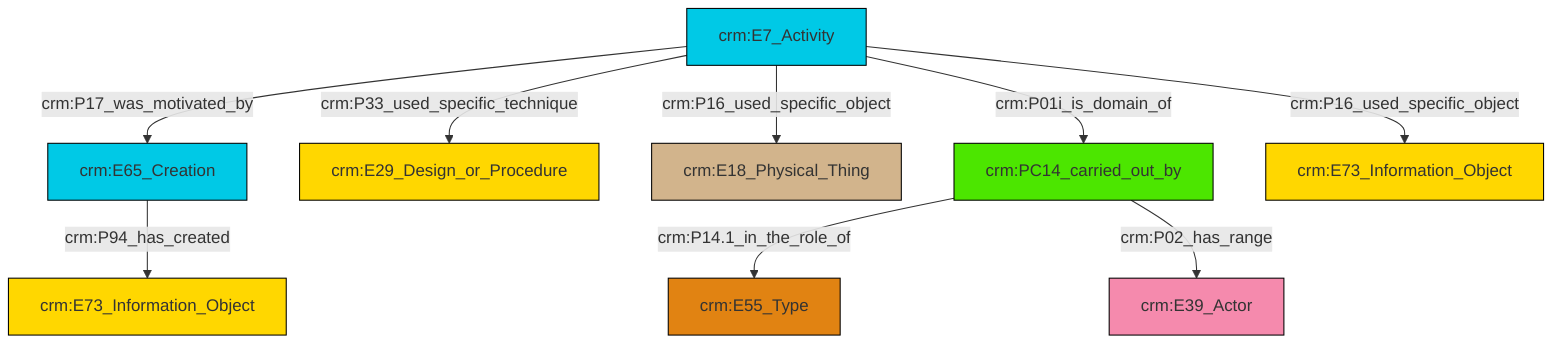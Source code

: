 graph TD
classDef Literal fill:#f2f2f2,stroke:#000000;
classDef CRM_Entity fill:#FFFFFF,stroke:#000000;
classDef Temporal_Entity fill:#00C9E6, stroke:#000000;
classDef Type fill:#E18312, stroke:#000000;
classDef Time-Span fill:#2C9C91, stroke:#000000;
classDef Appellation fill:#FFEB7F, stroke:#000000;
classDef Place fill:#008836, stroke:#000000;
classDef Persistent_Item fill:#B266B2, stroke:#000000;
classDef Conceptual_Object fill:#FFD700, stroke:#000000;
classDef Physical_Thing fill:#D2B48C, stroke:#000000;
classDef Actor fill:#f58aad, stroke:#000000;
classDef PC_Classes fill:#4ce600, stroke:#000000;
classDef Multi fill:#cccccc,stroke:#000000;

6["crm:E7_Activity"]:::Temporal_Entity -->|crm:P16_used_specific_object| 4["crm:E18_Physical_Thing"]:::Physical_Thing
6["crm:E7_Activity"]:::Temporal_Entity -->|crm:P33_used_specific_technique| 2["crm:E29_Design_or_Procedure"]:::Conceptual_Object
6["crm:E7_Activity"]:::Temporal_Entity -->|crm:P17_was_motivated_by| 7["crm:E65_Creation"]:::Temporal_Entity
6["crm:E7_Activity"]:::Temporal_Entity -->|crm:P01i_is_domain_of| 0["crm:PC14_carried_out_by"]:::PC_Classes
0["crm:PC14_carried_out_by"]:::PC_Classes -->|crm:P14.1_in_the_role_of| 14["crm:E55_Type"]:::Type
0["crm:PC14_carried_out_by"]:::PC_Classes -->|crm:P02_has_range| 12["crm:E39_Actor"]:::Actor
7["crm:E65_Creation"]:::Temporal_Entity -->|crm:P94_has_created| 16["crm:E73_Information_Object"]:::Conceptual_Object
6["crm:E7_Activity"]:::Temporal_Entity -->|crm:P16_used_specific_object| 9["crm:E73_Information_Object"]:::Conceptual_Object